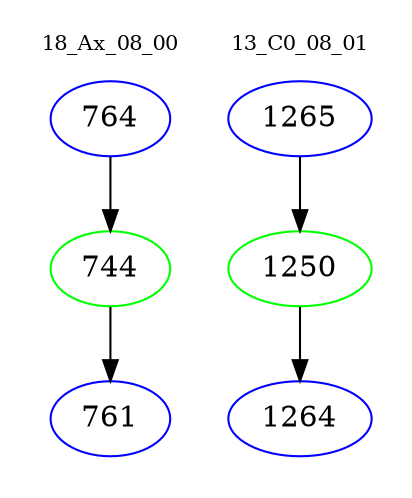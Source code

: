 digraph{
subgraph cluster_0 {
color = white
label = "18_Ax_08_00";
fontsize=10;
T0_764 [label="764", color="blue"]
T0_764 -> T0_744 [color="black"]
T0_744 [label="744", color="green"]
T0_744 -> T0_761 [color="black"]
T0_761 [label="761", color="blue"]
}
subgraph cluster_1 {
color = white
label = "13_C0_08_01";
fontsize=10;
T1_1265 [label="1265", color="blue"]
T1_1265 -> T1_1250 [color="black"]
T1_1250 [label="1250", color="green"]
T1_1250 -> T1_1264 [color="black"]
T1_1264 [label="1264", color="blue"]
}
}

